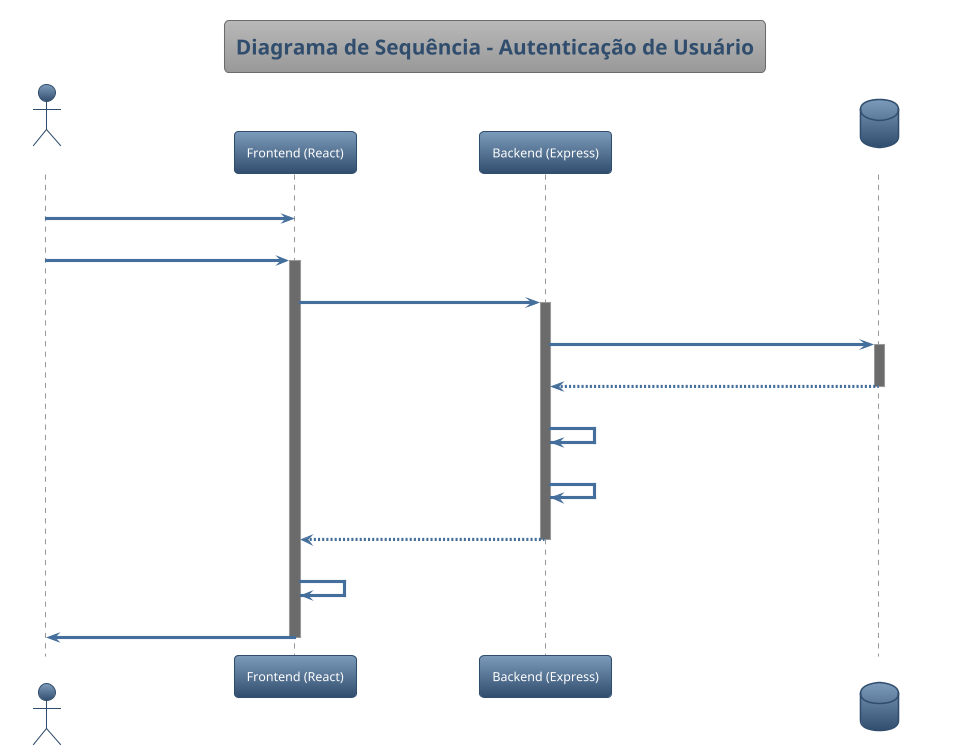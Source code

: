 @startuml
title Diagrama de Sequência - Autenticação de Usuário

!theme spacelab

actor Usuário
participant "Frontend (React)" as FE
participant "Backend (Express)" as BE
database "Banco de Dados (PostgreSQL)" as DB

Usuário -> FE : Preenche e-mail e senha
Usuário -> FE : Clica em "Entrar"
activate FE

FE -> BE : POST /login com {email, senha}
activate BE

BE -> DB : SELECT * FROM usuarios WHERE email = ?
activate DB
DB --> BE : Retorna dados do usuário (ou nulo)
deactivate DB

BE -> BE : Compara hash da senha enviada com a do banco
BE -> BE : Gera Token JWT

BE --> FE : Retorna { token, dadosDoUsuario }
deactivate BE

FE -> FE : Armazena o token no navegador
FE -> Usuário : Redireciona para a página principal
deactivate FE

@enduml